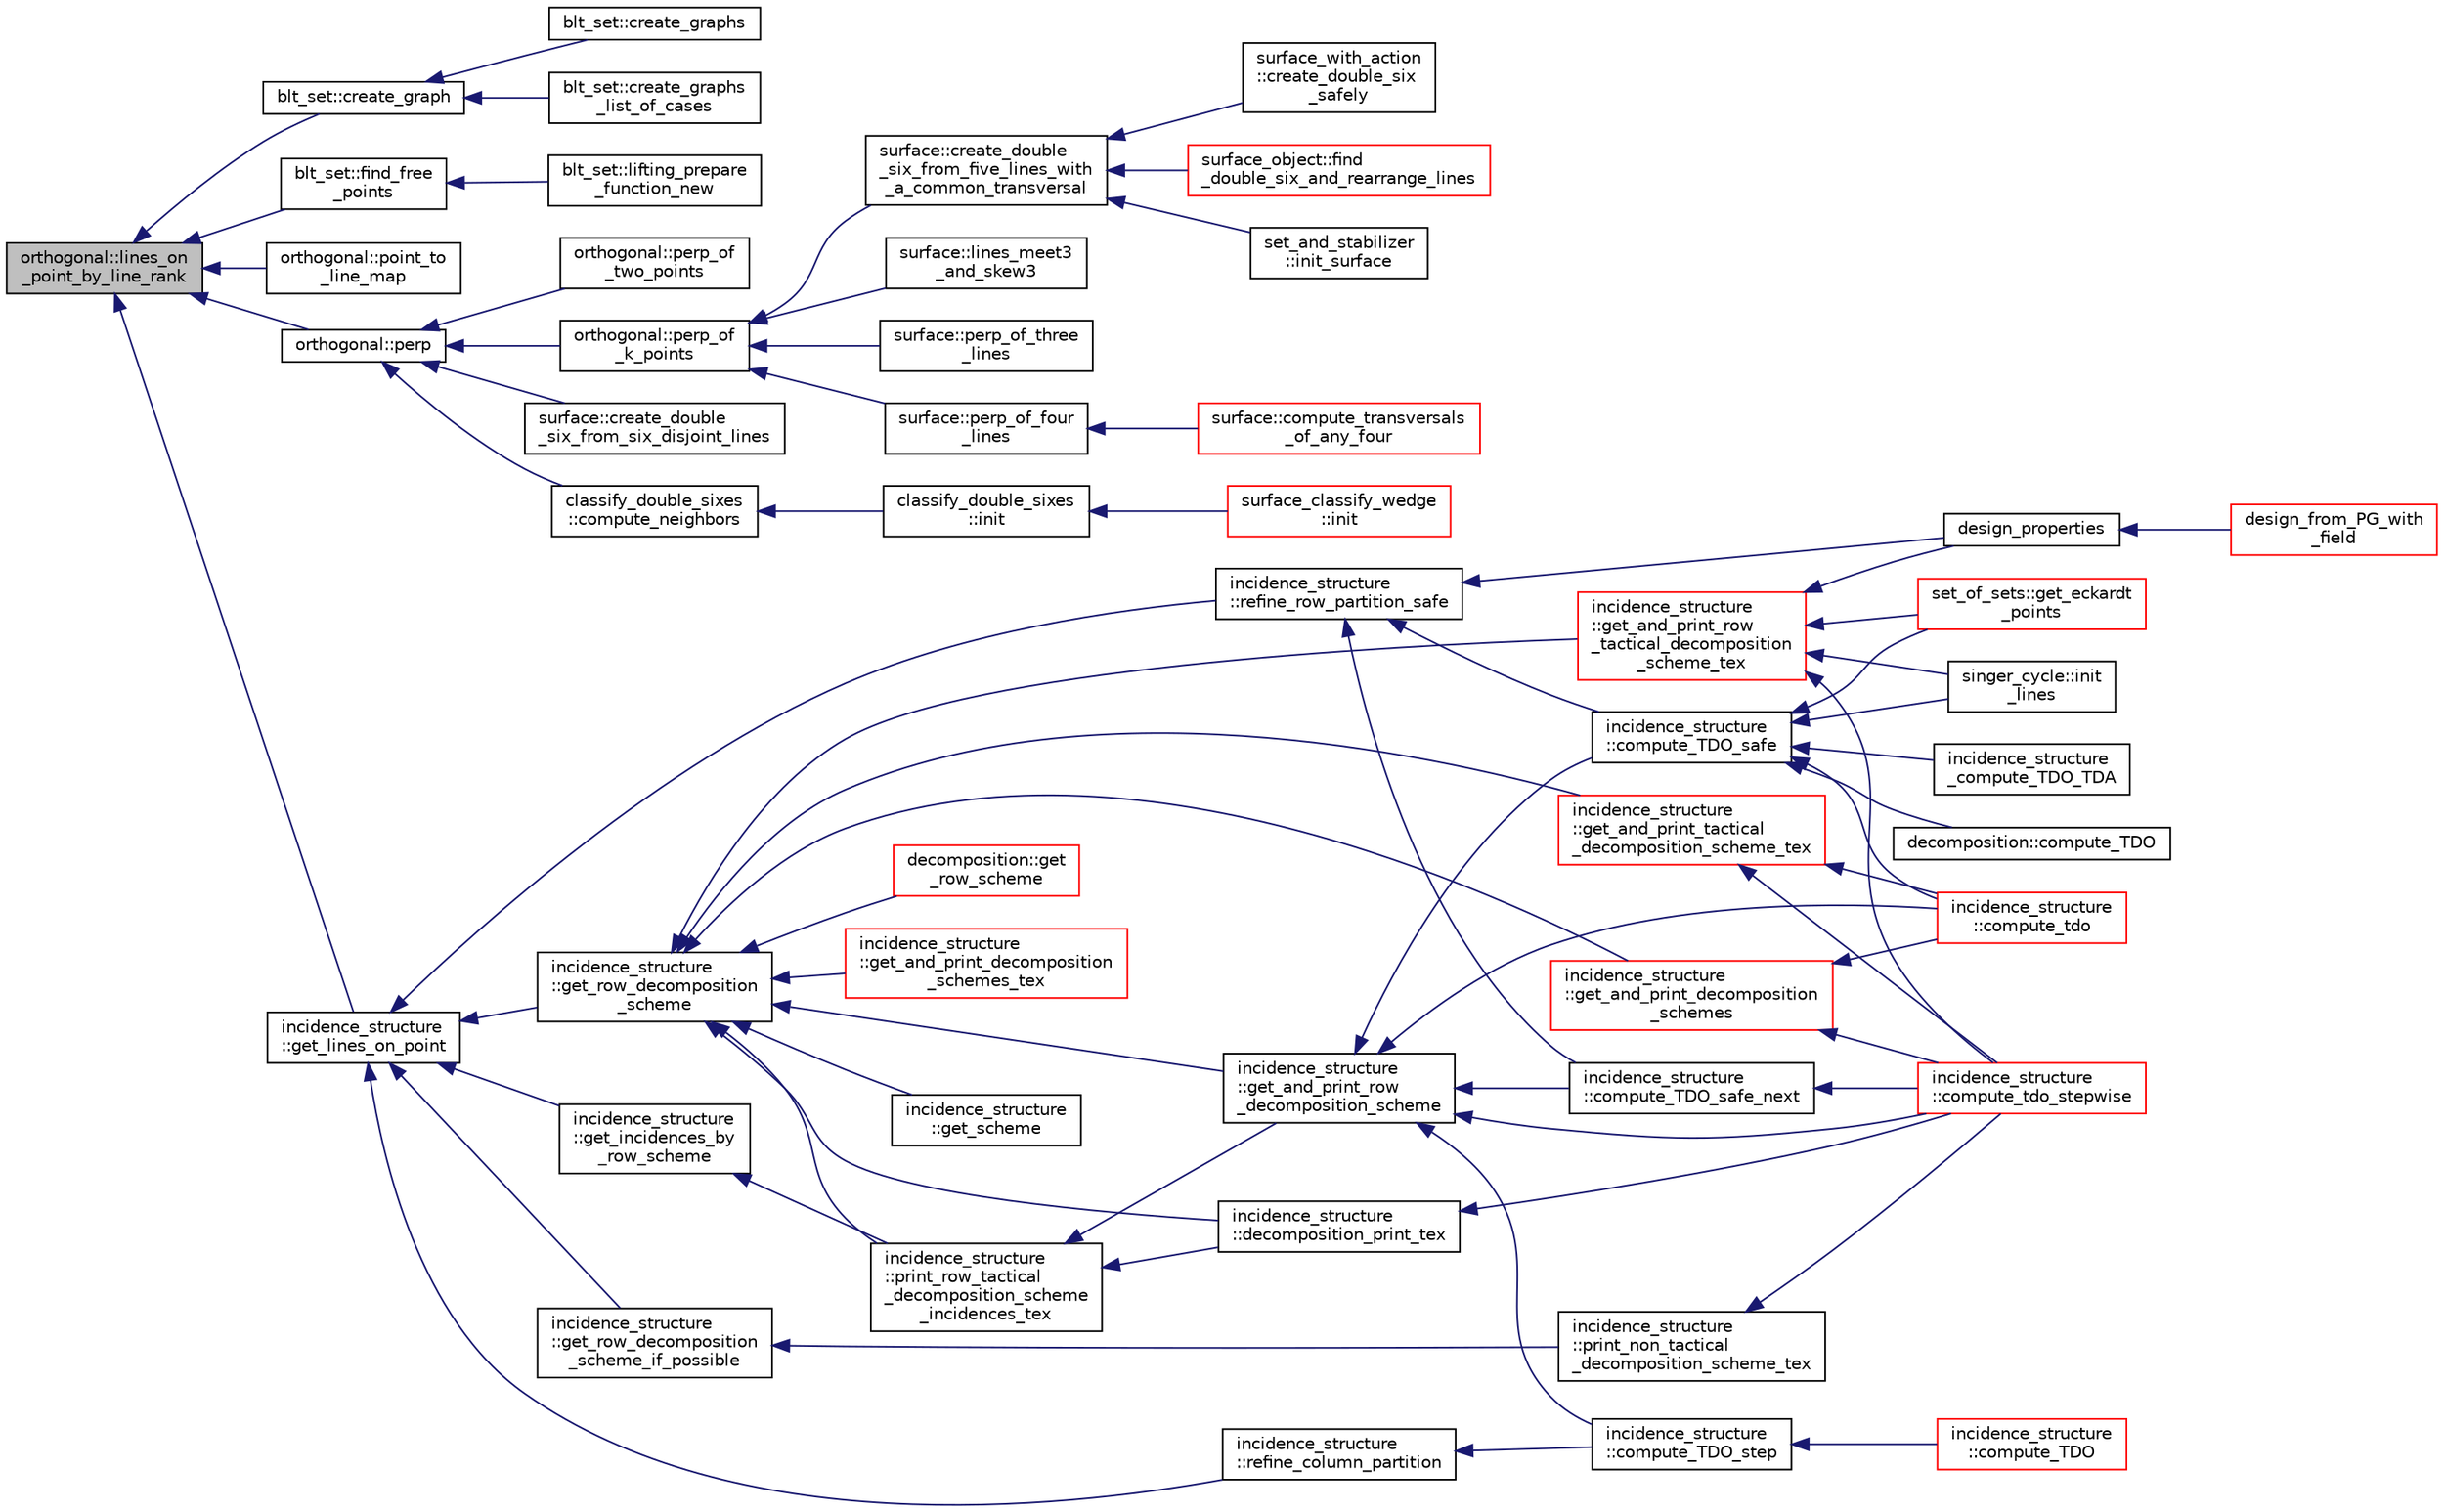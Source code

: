 digraph "orthogonal::lines_on_point_by_line_rank"
{
  edge [fontname="Helvetica",fontsize="10",labelfontname="Helvetica",labelfontsize="10"];
  node [fontname="Helvetica",fontsize="10",shape=record];
  rankdir="LR";
  Node11399 [label="orthogonal::lines_on\l_point_by_line_rank",height=0.2,width=0.4,color="black", fillcolor="grey75", style="filled", fontcolor="black"];
  Node11399 -> Node11400 [dir="back",color="midnightblue",fontsize="10",style="solid",fontname="Helvetica"];
  Node11400 [label="blt_set::create_graph",height=0.2,width=0.4,color="black", fillcolor="white", style="filled",URL="$d1/d3d/classblt__set.html#ae92249ece99ffbc92e93e49cd5d5dccf"];
  Node11400 -> Node11401 [dir="back",color="midnightblue",fontsize="10",style="solid",fontname="Helvetica"];
  Node11401 [label="blt_set::create_graphs",height=0.2,width=0.4,color="black", fillcolor="white", style="filled",URL="$d1/d3d/classblt__set.html#a3f1d4a8ed15875c47b327949f26a4533"];
  Node11400 -> Node11402 [dir="back",color="midnightblue",fontsize="10",style="solid",fontname="Helvetica"];
  Node11402 [label="blt_set::create_graphs\l_list_of_cases",height=0.2,width=0.4,color="black", fillcolor="white", style="filled",URL="$d1/d3d/classblt__set.html#a91ad531d4154bd887182dbd6121476f3"];
  Node11399 -> Node11403 [dir="back",color="midnightblue",fontsize="10",style="solid",fontname="Helvetica"];
  Node11403 [label="blt_set::find_free\l_points",height=0.2,width=0.4,color="black", fillcolor="white", style="filled",URL="$d1/d3d/classblt__set.html#a71f82dd3dc4a901ea2a0949d2f1af302"];
  Node11403 -> Node11404 [dir="back",color="midnightblue",fontsize="10",style="solid",fontname="Helvetica"];
  Node11404 [label="blt_set::lifting_prepare\l_function_new",height=0.2,width=0.4,color="black", fillcolor="white", style="filled",URL="$d1/d3d/classblt__set.html#a1314b7c0a3b78ba54c0f61a397d8afce"];
  Node11399 -> Node11405 [dir="back",color="midnightblue",fontsize="10",style="solid",fontname="Helvetica"];
  Node11405 [label="orthogonal::point_to\l_line_map",height=0.2,width=0.4,color="black", fillcolor="white", style="filled",URL="$d7/daa/classorthogonal.html#a1eae48671390d1c251303be93b45f9e4"];
  Node11399 -> Node11406 [dir="back",color="midnightblue",fontsize="10",style="solid",fontname="Helvetica"];
  Node11406 [label="orthogonal::perp",height=0.2,width=0.4,color="black", fillcolor="white", style="filled",URL="$d7/daa/classorthogonal.html#ae80e0fa8d1e8caddb9afbb466e3d3189"];
  Node11406 -> Node11407 [dir="back",color="midnightblue",fontsize="10",style="solid",fontname="Helvetica"];
  Node11407 [label="orthogonal::perp_of\l_two_points",height=0.2,width=0.4,color="black", fillcolor="white", style="filled",URL="$d7/daa/classorthogonal.html#a6a05fef2e61ed508bff66d6728c58ec0"];
  Node11406 -> Node11408 [dir="back",color="midnightblue",fontsize="10",style="solid",fontname="Helvetica"];
  Node11408 [label="orthogonal::perp_of\l_k_points",height=0.2,width=0.4,color="black", fillcolor="white", style="filled",URL="$d7/daa/classorthogonal.html#a6a92a4680dc76bb289141fc5c765f5fb"];
  Node11408 -> Node11409 [dir="back",color="midnightblue",fontsize="10",style="solid",fontname="Helvetica"];
  Node11409 [label="surface::lines_meet3\l_and_skew3",height=0.2,width=0.4,color="black", fillcolor="white", style="filled",URL="$d5/d88/classsurface.html#af87ed9d20b980a89342f20c206ae5790"];
  Node11408 -> Node11410 [dir="back",color="midnightblue",fontsize="10",style="solid",fontname="Helvetica"];
  Node11410 [label="surface::perp_of_three\l_lines",height=0.2,width=0.4,color="black", fillcolor="white", style="filled",URL="$d5/d88/classsurface.html#aaa43449a367799d405821a1cd5a7e644"];
  Node11408 -> Node11411 [dir="back",color="midnightblue",fontsize="10",style="solid",fontname="Helvetica"];
  Node11411 [label="surface::perp_of_four\l_lines",height=0.2,width=0.4,color="black", fillcolor="white", style="filled",URL="$d5/d88/classsurface.html#a8da8a93f1fcbf344eb943869b0d488f1"];
  Node11411 -> Node11412 [dir="back",color="midnightblue",fontsize="10",style="solid",fontname="Helvetica"];
  Node11412 [label="surface::compute_transversals\l_of_any_four",height=0.2,width=0.4,color="red", fillcolor="white", style="filled",URL="$d5/d88/classsurface.html#a8023ace5ba7640932b77f1d54a792614"];
  Node11408 -> Node11421 [dir="back",color="midnightblue",fontsize="10",style="solid",fontname="Helvetica"];
  Node11421 [label="surface::create_double\l_six_from_five_lines_with\l_a_common_transversal",height=0.2,width=0.4,color="black", fillcolor="white", style="filled",URL="$d5/d88/classsurface.html#a6d8fafa386893521305e016011d55673"];
  Node11421 -> Node11422 [dir="back",color="midnightblue",fontsize="10",style="solid",fontname="Helvetica"];
  Node11422 [label="surface_object::find\l_double_six_and_rearrange_lines",height=0.2,width=0.4,color="red", fillcolor="white", style="filled",URL="$df/df8/classsurface__object.html#aa2fc4ff039e9f3a5ac29718e29b6b90c"];
  Node11421 -> Node11433 [dir="back",color="midnightblue",fontsize="10",style="solid",fontname="Helvetica"];
  Node11433 [label="set_and_stabilizer\l::init_surface",height=0.2,width=0.4,color="black", fillcolor="white", style="filled",URL="$de/df6/classset__and__stabilizer.html#aac2cff4e770a86c6d40e55478e33b6b5"];
  Node11421 -> Node11434 [dir="back",color="midnightblue",fontsize="10",style="solid",fontname="Helvetica"];
  Node11434 [label="surface_with_action\l::create_double_six\l_safely",height=0.2,width=0.4,color="black", fillcolor="white", style="filled",URL="$d8/df9/classsurface__with__action.html#a5d151dc90786f5466eb08dc1e2939170"];
  Node11406 -> Node11435 [dir="back",color="midnightblue",fontsize="10",style="solid",fontname="Helvetica"];
  Node11435 [label="surface::create_double\l_six_from_six_disjoint_lines",height=0.2,width=0.4,color="black", fillcolor="white", style="filled",URL="$d5/d88/classsurface.html#a4c44f0a33d709edee71537547880dd87"];
  Node11406 -> Node11436 [dir="back",color="midnightblue",fontsize="10",style="solid",fontname="Helvetica"];
  Node11436 [label="classify_double_sixes\l::compute_neighbors",height=0.2,width=0.4,color="black", fillcolor="white", style="filled",URL="$dd/d23/classclassify__double__sixes.html#a675e241052c36c58063ddcfc06d209b2"];
  Node11436 -> Node11415 [dir="back",color="midnightblue",fontsize="10",style="solid",fontname="Helvetica"];
  Node11415 [label="classify_double_sixes\l::init",height=0.2,width=0.4,color="black", fillcolor="white", style="filled",URL="$dd/d23/classclassify__double__sixes.html#a8c5c41d5124b35379d626480ff225f7b"];
  Node11415 -> Node11416 [dir="back",color="midnightblue",fontsize="10",style="solid",fontname="Helvetica"];
  Node11416 [label="surface_classify_wedge\l::init",height=0.2,width=0.4,color="red", fillcolor="white", style="filled",URL="$d7/d5c/classsurface__classify__wedge.html#a43302106663b307aa8274a5112a7010a"];
  Node11399 -> Node11437 [dir="back",color="midnightblue",fontsize="10",style="solid",fontname="Helvetica"];
  Node11437 [label="incidence_structure\l::get_lines_on_point",height=0.2,width=0.4,color="black", fillcolor="white", style="filled",URL="$da/d8a/classincidence__structure.html#a09148fd9478525b4a65c8e44833d1861"];
  Node11437 -> Node11438 [dir="back",color="midnightblue",fontsize="10",style="solid",fontname="Helvetica"];
  Node11438 [label="incidence_structure\l::refine_row_partition_safe",height=0.2,width=0.4,color="black", fillcolor="white", style="filled",URL="$da/d8a/classincidence__structure.html#ae84b2dc0f1a0cd1f9acfadcae21e3745"];
  Node11438 -> Node11439 [dir="back",color="midnightblue",fontsize="10",style="solid",fontname="Helvetica"];
  Node11439 [label="design_properties",height=0.2,width=0.4,color="black", fillcolor="white", style="filled",URL="$d9/dc2/apps_2combinatorics_2design_8_c.html#a7d7aac893d68b4a25d1ab91b57ae2af1"];
  Node11439 -> Node11440 [dir="back",color="midnightblue",fontsize="10",style="solid",fontname="Helvetica"];
  Node11440 [label="design_from_PG_with\l_field",height=0.2,width=0.4,color="red", fillcolor="white", style="filled",URL="$d9/dc2/apps_2combinatorics_2design_8_c.html#a5d0ddbe05228e631bc5fc469bc9ba6dd"];
  Node11438 -> Node11443 [dir="back",color="midnightblue",fontsize="10",style="solid",fontname="Helvetica"];
  Node11443 [label="incidence_structure\l::compute_TDO_safe_next",height=0.2,width=0.4,color="black", fillcolor="white", style="filled",URL="$da/d8a/classincidence__structure.html#a7c315a348fc6bed0f8642767cc9cd7d1"];
  Node11443 -> Node11444 [dir="back",color="midnightblue",fontsize="10",style="solid",fontname="Helvetica"];
  Node11444 [label="incidence_structure\l::compute_tdo_stepwise",height=0.2,width=0.4,color="red", fillcolor="white", style="filled",URL="$da/d8a/classincidence__structure.html#a91a7039b74c96b39bcd084b02181f191"];
  Node11438 -> Node11446 [dir="back",color="midnightblue",fontsize="10",style="solid",fontname="Helvetica"];
  Node11446 [label="incidence_structure\l::compute_TDO_safe",height=0.2,width=0.4,color="black", fillcolor="white", style="filled",URL="$da/d8a/classincidence__structure.html#ab1409e71c4b6855e49edfd3526644202"];
  Node11446 -> Node11447 [dir="back",color="midnightblue",fontsize="10",style="solid",fontname="Helvetica"];
  Node11447 [label="set_of_sets::get_eckardt\l_points",height=0.2,width=0.4,color="red", fillcolor="white", style="filled",URL="$da/dd6/classset__of__sets.html#af6713e71ef5a1b7cc7892d78900166c4"];
  Node11446 -> Node11456 [dir="back",color="midnightblue",fontsize="10",style="solid",fontname="Helvetica"];
  Node11456 [label="decomposition::compute_TDO",height=0.2,width=0.4,color="black", fillcolor="white", style="filled",URL="$d3/d2b/classdecomposition.html#acde2ae0342c89d2ba817ecdc98813cbe"];
  Node11446 -> Node11457 [dir="back",color="midnightblue",fontsize="10",style="solid",fontname="Helvetica"];
  Node11457 [label="incidence_structure\l::compute_tdo",height=0.2,width=0.4,color="red", fillcolor="white", style="filled",URL="$da/d8a/classincidence__structure.html#a74cfa0336bdb1b0d0eace43f330a2b0f"];
  Node11446 -> Node11458 [dir="back",color="midnightblue",fontsize="10",style="solid",fontname="Helvetica"];
  Node11458 [label="incidence_structure\l_compute_TDO_TDA",height=0.2,width=0.4,color="black", fillcolor="white", style="filled",URL="$df/d74/tl__geometry_8h.html#a63d0e7a207e173b92c0e560df4d8e980"];
  Node11446 -> Node11459 [dir="back",color="midnightblue",fontsize="10",style="solid",fontname="Helvetica"];
  Node11459 [label="singer_cycle::init\l_lines",height=0.2,width=0.4,color="black", fillcolor="white", style="filled",URL="$d8/d13/classsinger__cycle.html#a817cbf613596d5db2cf5e926db8fa328"];
  Node11437 -> Node11460 [dir="back",color="midnightblue",fontsize="10",style="solid",fontname="Helvetica"];
  Node11460 [label="incidence_structure\l::refine_column_partition",height=0.2,width=0.4,color="black", fillcolor="white", style="filled",URL="$da/d8a/classincidence__structure.html#ac262f307c1531d67496129dc7890cda4"];
  Node11460 -> Node11461 [dir="back",color="midnightblue",fontsize="10",style="solid",fontname="Helvetica"];
  Node11461 [label="incidence_structure\l::compute_TDO_step",height=0.2,width=0.4,color="black", fillcolor="white", style="filled",URL="$da/d8a/classincidence__structure.html#a6175accaa64033df34d722c594a8b827"];
  Node11461 -> Node11462 [dir="back",color="midnightblue",fontsize="10",style="solid",fontname="Helvetica"];
  Node11462 [label="incidence_structure\l::compute_TDO",height=0.2,width=0.4,color="red", fillcolor="white", style="filled",URL="$da/d8a/classincidence__structure.html#a617e41f176be4a8d522036666342f65e"];
  Node11437 -> Node11465 [dir="back",color="midnightblue",fontsize="10",style="solid",fontname="Helvetica"];
  Node11465 [label="incidence_structure\l::get_incidences_by\l_row_scheme",height=0.2,width=0.4,color="black", fillcolor="white", style="filled",URL="$da/d8a/classincidence__structure.html#addab249e03244133841bd793389c792c"];
  Node11465 -> Node11466 [dir="back",color="midnightblue",fontsize="10",style="solid",fontname="Helvetica"];
  Node11466 [label="incidence_structure\l::print_row_tactical\l_decomposition_scheme\l_incidences_tex",height=0.2,width=0.4,color="black", fillcolor="white", style="filled",URL="$da/d8a/classincidence__structure.html#a23279d5c98b702de05171c245d5375fa"];
  Node11466 -> Node11467 [dir="back",color="midnightblue",fontsize="10",style="solid",fontname="Helvetica"];
  Node11467 [label="incidence_structure\l::get_and_print_row\l_decomposition_scheme",height=0.2,width=0.4,color="black", fillcolor="white", style="filled",URL="$da/d8a/classincidence__structure.html#a4a1e589bb5c47fb2d98fdb561b669dcf"];
  Node11467 -> Node11443 [dir="back",color="midnightblue",fontsize="10",style="solid",fontname="Helvetica"];
  Node11467 -> Node11446 [dir="back",color="midnightblue",fontsize="10",style="solid",fontname="Helvetica"];
  Node11467 -> Node11461 [dir="back",color="midnightblue",fontsize="10",style="solid",fontname="Helvetica"];
  Node11467 -> Node11457 [dir="back",color="midnightblue",fontsize="10",style="solid",fontname="Helvetica"];
  Node11467 -> Node11444 [dir="back",color="midnightblue",fontsize="10",style="solid",fontname="Helvetica"];
  Node11466 -> Node11468 [dir="back",color="midnightblue",fontsize="10",style="solid",fontname="Helvetica"];
  Node11468 [label="incidence_structure\l::decomposition_print_tex",height=0.2,width=0.4,color="black", fillcolor="white", style="filled",URL="$da/d8a/classincidence__structure.html#ada3fae9fd1819b36e6bfe18dedd01e6a"];
  Node11468 -> Node11444 [dir="back",color="midnightblue",fontsize="10",style="solid",fontname="Helvetica"];
  Node11437 -> Node11469 [dir="back",color="midnightblue",fontsize="10",style="solid",fontname="Helvetica"];
  Node11469 [label="incidence_structure\l::get_row_decomposition\l_scheme",height=0.2,width=0.4,color="black", fillcolor="white", style="filled",URL="$da/d8a/classincidence__structure.html#aa0ad04253ba8e75bb15900ee8b01c9aa"];
  Node11469 -> Node11470 [dir="back",color="midnightblue",fontsize="10",style="solid",fontname="Helvetica"];
  Node11470 [label="decomposition::get\l_row_scheme",height=0.2,width=0.4,color="red", fillcolor="white", style="filled",URL="$d3/d2b/classdecomposition.html#acdb57cdc0c5b1b4692337a7a629f7113"];
  Node11469 -> Node11466 [dir="back",color="midnightblue",fontsize="10",style="solid",fontname="Helvetica"];
  Node11469 -> Node11467 [dir="back",color="midnightblue",fontsize="10",style="solid",fontname="Helvetica"];
  Node11469 -> Node11472 [dir="back",color="midnightblue",fontsize="10",style="solid",fontname="Helvetica"];
  Node11472 [label="incidence_structure\l::get_and_print_decomposition\l_schemes",height=0.2,width=0.4,color="red", fillcolor="white", style="filled",URL="$da/d8a/classincidence__structure.html#a95766a2ffb220bae98b60ed3c91bce9a"];
  Node11472 -> Node11457 [dir="back",color="midnightblue",fontsize="10",style="solid",fontname="Helvetica"];
  Node11472 -> Node11444 [dir="back",color="midnightblue",fontsize="10",style="solid",fontname="Helvetica"];
  Node11469 -> Node11476 [dir="back",color="midnightblue",fontsize="10",style="solid",fontname="Helvetica"];
  Node11476 [label="incidence_structure\l::get_and_print_decomposition\l_schemes_tex",height=0.2,width=0.4,color="red", fillcolor="white", style="filled",URL="$da/d8a/classincidence__structure.html#a2a9844501c86ee7588a64227cc6867e5"];
  Node11469 -> Node11477 [dir="back",color="midnightblue",fontsize="10",style="solid",fontname="Helvetica"];
  Node11477 [label="incidence_structure\l::get_and_print_tactical\l_decomposition_scheme_tex",height=0.2,width=0.4,color="red", fillcolor="white", style="filled",URL="$da/d8a/classincidence__structure.html#a88a5db2769f6529b86c1ee250ceed24d"];
  Node11477 -> Node11457 [dir="back",color="midnightblue",fontsize="10",style="solid",fontname="Helvetica"];
  Node11477 -> Node11444 [dir="back",color="midnightblue",fontsize="10",style="solid",fontname="Helvetica"];
  Node11469 -> Node11478 [dir="back",color="midnightblue",fontsize="10",style="solid",fontname="Helvetica"];
  Node11478 [label="incidence_structure\l::get_scheme",height=0.2,width=0.4,color="black", fillcolor="white", style="filled",URL="$da/d8a/classincidence__structure.html#a13191a7c41cd54c5a453e82395893ad9"];
  Node11469 -> Node11479 [dir="back",color="midnightblue",fontsize="10",style="solid",fontname="Helvetica"];
  Node11479 [label="incidence_structure\l::get_and_print_row\l_tactical_decomposition\l_scheme_tex",height=0.2,width=0.4,color="red", fillcolor="white", style="filled",URL="$da/d8a/classincidence__structure.html#a93bcc4c9c4ebb9635a60b2c5df9c43b0"];
  Node11479 -> Node11439 [dir="back",color="midnightblue",fontsize="10",style="solid",fontname="Helvetica"];
  Node11479 -> Node11447 [dir="back",color="midnightblue",fontsize="10",style="solid",fontname="Helvetica"];
  Node11479 -> Node11444 [dir="back",color="midnightblue",fontsize="10",style="solid",fontname="Helvetica"];
  Node11479 -> Node11459 [dir="back",color="midnightblue",fontsize="10",style="solid",fontname="Helvetica"];
  Node11469 -> Node11468 [dir="back",color="midnightblue",fontsize="10",style="solid",fontname="Helvetica"];
  Node11437 -> Node11480 [dir="back",color="midnightblue",fontsize="10",style="solid",fontname="Helvetica"];
  Node11480 [label="incidence_structure\l::get_row_decomposition\l_scheme_if_possible",height=0.2,width=0.4,color="black", fillcolor="white", style="filled",URL="$da/d8a/classincidence__structure.html#ac93d2a6419b0fca3f25f101c5f08caf5"];
  Node11480 -> Node11481 [dir="back",color="midnightblue",fontsize="10",style="solid",fontname="Helvetica"];
  Node11481 [label="incidence_structure\l::print_non_tactical\l_decomposition_scheme_tex",height=0.2,width=0.4,color="black", fillcolor="white", style="filled",URL="$da/d8a/classincidence__structure.html#a27995a1d72c680e66343d871d838800e"];
  Node11481 -> Node11444 [dir="back",color="midnightblue",fontsize="10",style="solid",fontname="Helvetica"];
}
